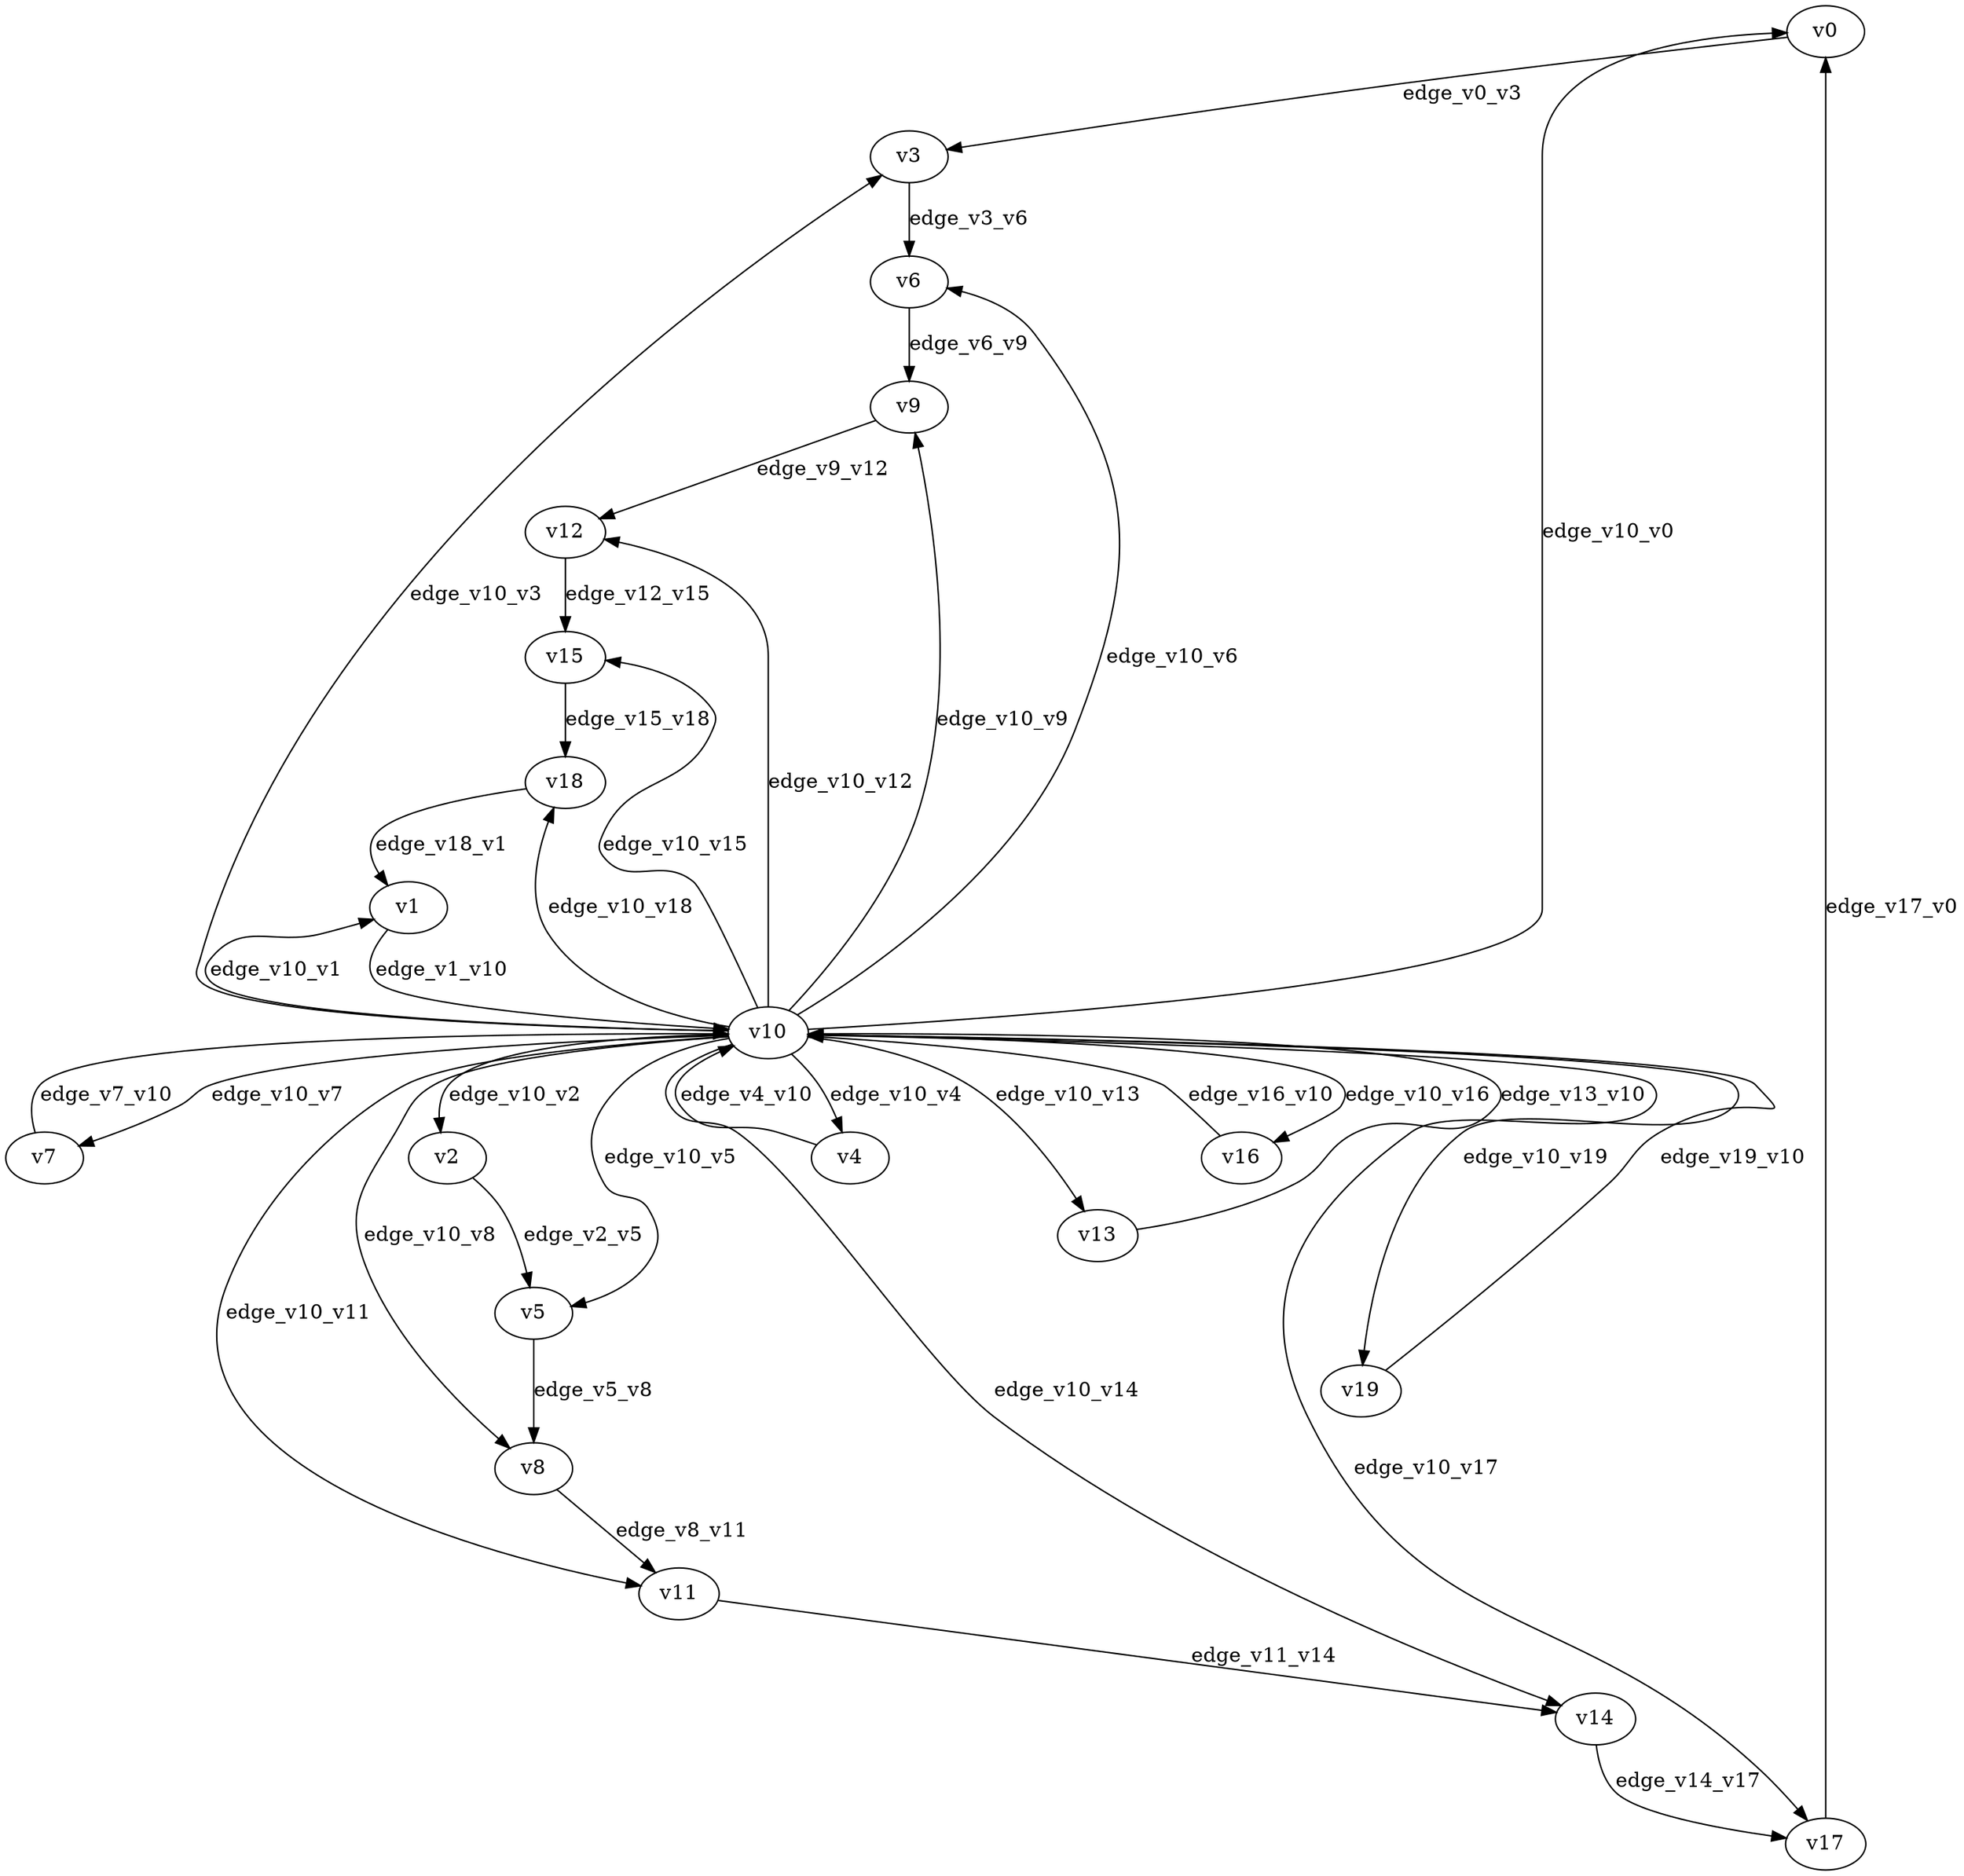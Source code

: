 digraph test024 {
    // Discounted game test case
    // Vertex properties: name [player=X]
    // Edge properties: [weight=Y, discount=Z]

    v0 [name="v0", player=0];
    v1 [name="v1", player=1];
    v2 [name="v2", player=0];
    v3 [name="v3", player=1];
    v4 [name="v4", player=0];
    v5 [name="v5", player=1];
    v6 [name="v6", player=0];
    v7 [name="v7", player=1];
    v8 [name="v8", player=0];
    v9 [name="v9", player=1];
    v10 [name="v10", player=0];
    v11 [name="v11", player=1];
    v12 [name="v12", player=0];
    v13 [name="v13", player=1];
    v14 [name="v14", player=0];
    v15 [name="v15", player=1];
    v16 [name="v16", player=0];
    v17 [name="v17", player=1];
    v18 [name="v18", player=0];
    v19 [name="v19", player=1];

    v10 -> v0 [label="edge_v10_v0", weight=2.18, discount=0.067];
    v10 -> v1 [label="edge_v10_v1", weight=-0.06, discount=0.067];
    v1 -> v10 [label="edge_v1_v10", weight=-2.26, discount=0.067];
    v10 -> v2 [label="edge_v10_v2", weight=9.47, discount=0.067];
    v10 -> v3 [label="edge_v10_v3", weight=-5.58, discount=0.067];
    v10 -> v4 [label="edge_v10_v4", weight=9.03, discount=0.067];
    v4 -> v10 [label="edge_v4_v10", weight=6.42, discount=0.067];
    v10 -> v5 [label="edge_v10_v5", weight=-3.88, discount=0.067];
    v10 -> v6 [label="edge_v10_v6", weight=-2.27, discount=0.067];
    v10 -> v7 [label="edge_v10_v7", weight=3.58, discount=0.067];
    v7 -> v10 [label="edge_v7_v10", weight=4.01, discount=0.067];
    v10 -> v8 [label="edge_v10_v8", weight=2.84, discount=0.067];
    v10 -> v9 [label="edge_v10_v9", weight=-2.55, discount=0.067];
    v10 -> v11 [label="edge_v10_v11", weight=-3.32, discount=0.067];
    v10 -> v12 [label="edge_v10_v12", weight=4.62, discount=0.067];
    v10 -> v13 [label="edge_v10_v13", weight=-1.97, discount=0.067];
    v13 -> v10 [label="edge_v13_v10", weight=-0.56, discount=0.067];
    v10 -> v14 [label="edge_v10_v14", weight=-2.40, discount=0.067];
    v10 -> v15 [label="edge_v10_v15", weight=-5.19, discount=0.067];
    v10 -> v16 [label="edge_v10_v16", weight=7.10, discount=0.067];
    v16 -> v10 [label="edge_v16_v10", weight=6.18, discount=0.067];
    v10 -> v17 [label="edge_v10_v17", weight=-0.93, discount=0.067];
    v10 -> v18 [label="edge_v10_v18", weight=2.23, discount=0.067];
    v10 -> v19 [label="edge_v10_v19", weight=-5.00, discount=0.067];
    v19 -> v10 [label="edge_v19_v10", weight=-3.47, discount=0.067];
    v0 -> v3 [label="edge_v0_v3", weight=-0.95, discount=0.067];
    v2 -> v5 [label="edge_v2_v5", weight=5.18, discount=0.067];
    v3 -> v6 [label="edge_v3_v6", weight=4.82, discount=0.067];
    v5 -> v8 [label="edge_v5_v8", weight=5.26, discount=0.067];
    v6 -> v9 [label="edge_v6_v9", weight=3.99, discount=0.067];
    v8 -> v11 [label="edge_v8_v11", weight=-0.57, discount=0.067];
    v9 -> v12 [label="edge_v9_v12", weight=-0.76, discount=0.067];
    v11 -> v14 [label="edge_v11_v14", weight=-0.56, discount=0.067];
    v12 -> v15 [label="edge_v12_v15", weight=5.62, discount=0.067];
    v14 -> v17 [label="edge_v14_v17", weight=-0.08, discount=0.067];
    v15 -> v18 [label="edge_v15_v18", weight=5.24, discount=0.067];
    v17 -> v0 [label="edge_v17_v0", weight=6.76, discount=0.067];
    v18 -> v1 [label="edge_v18_v1", weight=-2.27, discount=0.067];
}
